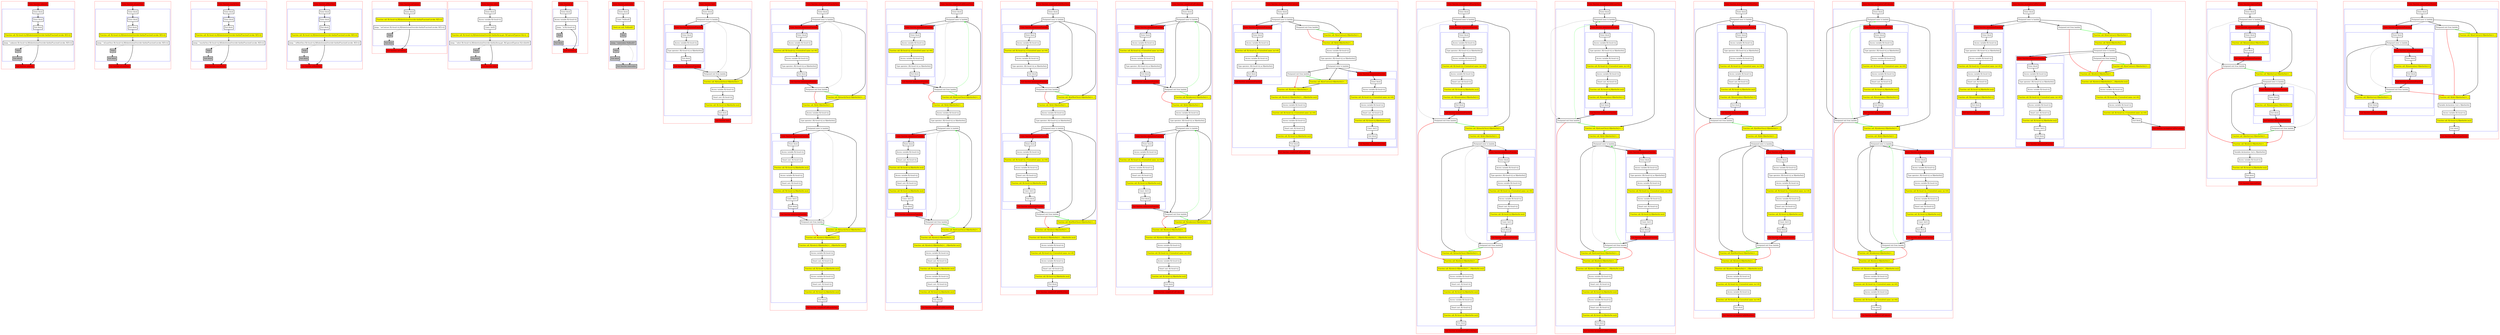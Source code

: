 digraph flowFromInplaceLambda_kt {
    graph [nodesep=3]
    node [shape=box penwidth=2]
    edge [penwidth=2]

    subgraph cluster_0 {
        color=red
        0 [label="Enter function unknown" style="filled" fillcolor=red];
        subgraph cluster_1 {
            color=blue
            1 [label="Enter block"];
            subgraph cluster_2 {
                color=blue
                2 [label="Enter block"];
                3 [label="Exit block"];
            }
            4 [label="Function call: R|<local>/x|.R|SubstitutionOverride<kotlin/Function0.invoke: R|T|>|()" style="filled" fillcolor=yellow];
            5 [label="Jump: ^unknown R|<local>/x|.R|SubstitutionOverride<kotlin/Function0.invoke: R|T|>|()"];
            6 [label="Stub" style="filled" fillcolor=gray];
            7 [label="Exit block" style="filled" fillcolor=gray];
        }
        8 [label="Exit function unknown" style="filled" fillcolor=red];
    }
    0 -> {1};
    1 -> {2};
    2 -> {3};
    3 -> {4};
    4 -> {5};
    5 -> {8};
    5 -> {6} [style=dotted];
    6 -> {7} [style=dotted];
    7 -> {8} [style=dotted];

    subgraph cluster_3 {
        color=red
        9 [label="Enter function atLeastOnce" style="filled" fillcolor=red];
        subgraph cluster_4 {
            color=blue
            10 [label="Enter block"];
            subgraph cluster_5 {
                color=blue
                11 [label="Enter block"];
                12 [label="Exit block"];
            }
            13 [label="Function call: R|<local>/x|.R|SubstitutionOverride<kotlin/Function0.invoke: R|T|>|()" style="filled" fillcolor=yellow];
            14 [label="Jump: ^atLeastOnce R|<local>/x|.R|SubstitutionOverride<kotlin/Function0.invoke: R|T|>|()"];
            15 [label="Stub" style="filled" fillcolor=gray];
            16 [label="Exit block" style="filled" fillcolor=gray];
        }
        17 [label="Exit function atLeastOnce" style="filled" fillcolor=red];
    }
    9 -> {10};
    10 -> {11};
    11 -> {12};
    12 -> {13};
    13 -> {14};
    14 -> {17};
    14 -> {15} [style=dotted];
    15 -> {16} [style=dotted];
    16 -> {17} [style=dotted];

    subgraph cluster_6 {
        color=red
        18 [label="Enter function exactlyOnce" style="filled" fillcolor=red];
        subgraph cluster_7 {
            color=blue
            19 [label="Enter block"];
            subgraph cluster_8 {
                color=blue
                20 [label="Enter block"];
                21 [label="Exit block"];
            }
            22 [label="Function call: R|<local>/x|.R|SubstitutionOverride<kotlin/Function0.invoke: R|T|>|()" style="filled" fillcolor=yellow];
            23 [label="Jump: ^exactlyOnce R|<local>/x|.R|SubstitutionOverride<kotlin/Function0.invoke: R|T|>|()"];
            24 [label="Stub" style="filled" fillcolor=gray];
            25 [label="Exit block" style="filled" fillcolor=gray];
        }
        26 [label="Exit function exactlyOnce" style="filled" fillcolor=red];
    }
    18 -> {19};
    19 -> {20};
    20 -> {21};
    21 -> {22};
    22 -> {23};
    23 -> {26};
    23 -> {24} [style=dotted];
    24 -> {25} [style=dotted];
    25 -> {26} [style=dotted];

    subgraph cluster_9 {
        color=red
        27 [label="Enter function atMostOnce" style="filled" fillcolor=red];
        subgraph cluster_10 {
            color=blue
            28 [label="Enter block"];
            subgraph cluster_11 {
                color=blue
                29 [label="Enter block"];
                30 [label="Exit block"];
            }
            31 [label="Function call: R|<local>/x|.R|SubstitutionOverride<kotlin/Function0.invoke: R|T|>|()" style="filled" fillcolor=yellow];
            32 [label="Jump: ^atMostOnce R|<local>/x|.R|SubstitutionOverride<kotlin/Function0.invoke: R|T|>|()"];
            33 [label="Stub" style="filled" fillcolor=gray];
            34 [label="Exit block" style="filled" fillcolor=gray];
        }
        35 [label="Exit function atMostOnce" style="filled" fillcolor=red];
    }
    27 -> {28};
    28 -> {29};
    29 -> {30};
    30 -> {31};
    31 -> {32};
    32 -> {35};
    32 -> {33} [style=dotted];
    33 -> {34} [style=dotted];
    34 -> {35} [style=dotted];

    subgraph cluster_12 {
        color=red
        36 [label="Enter function noContract" style="filled" fillcolor=red];
        subgraph cluster_13 {
            color=blue
            37 [label="Enter block"];
            38 [label="Function call: R|<local>/x|.R|SubstitutionOverride<kotlin/Function0.invoke: R|T|>|()" style="filled" fillcolor=yellow];
            39 [label="Jump: ^noContract R|<local>/x|.R|SubstitutionOverride<kotlin/Function0.invoke: R|T|>|()"];
            40 [label="Stub" style="filled" fillcolor=gray];
            41 [label="Exit block" style="filled" fillcolor=gray];
        }
        42 [label="Exit function noContract" style="filled" fillcolor=red];
    }
    36 -> {37};
    37 -> {38};
    38 -> {39};
    39 -> {42};
    39 -> {40} [style=dotted];
    40 -> {41} [style=dotted];
    41 -> {42} [style=dotted];

    subgraph cluster_14 {
        color=red
        43 [label="Enter function select" style="filled" fillcolor=red];
        subgraph cluster_15 {
            color=blue
            44 [label="Enter block"];
            45 [label="Access variable R|<local>/x|"];
            46 [label="Const: Int(0)"];
            47 [label="Function call: R|<local>/x|.R|SubstitutionOverride<kotlin/Array.get: R|CapturedType(out K)|>|(...)" style="filled" fillcolor=yellow];
            48 [label="Jump: ^select R|<local>/x|.R|SubstitutionOverride<kotlin/Array.get: R|CapturedType(out K)|>|(Int(0))"];
            49 [label="Stub" style="filled" fillcolor=gray];
            50 [label="Exit block" style="filled" fillcolor=gray];
        }
        51 [label="Exit function select" style="filled" fillcolor=red];
    }
    43 -> {44};
    44 -> {45};
    45 -> {46};
    46 -> {47};
    47 -> {48};
    48 -> {51};
    48 -> {49} [style=dotted];
    49 -> {50} [style=dotted];
    50 -> {51} [style=dotted];

    subgraph cluster_16 {
        color=red
        52 [label="Enter function id" style="filled" fillcolor=red];
        subgraph cluster_17 {
            color=blue
            53 [label="Enter block"];
            54 [label="Access variable R|<local>/x|"];
            55 [label="Jump: ^id R|<local>/x|"];
            56 [label="Stub" style="filled" fillcolor=gray];
            57 [label="Exit block" style="filled" fillcolor=gray];
        }
        58 [label="Exit function id" style="filled" fillcolor=red];
    }
    52 -> {53};
    53 -> {54};
    54 -> {55};
    55 -> {58};
    55 -> {56} [style=dotted];
    56 -> {57} [style=dotted];
    57 -> {58} [style=dotted];

    subgraph cluster_18 {
        color=red
        59 [label="Enter function materialize" style="filled" fillcolor=red];
        subgraph cluster_19 {
            color=blue
            60 [label="Enter block"];
            61 [label="Const: Null(null)"];
            62 [label="Check not null: Null(null)!!" style="filled" fillcolor=yellow];
            63 [label="Stub" style="filled" fillcolor=gray];
            64 [label="Jump: ^materialize Null(null)!!" style="filled" fillcolor=gray];
            65 [label="Stub" style="filled" fillcolor=gray];
            66 [label="Exit block" style="filled" fillcolor=gray];
        }
        67 [label="Exit function materialize" style="filled" fillcolor=gray];
    }
    59 -> {60};
    60 -> {61};
    61 -> {62};
    62 -> {63} [style=dotted];
    63 -> {64} [style=dotted];
    64 -> {65 67} [style=dotted];
    65 -> {66} [style=dotted];
    66 -> {67} [style=dotted];

    subgraph cluster_20 {
        color=red
        68 [label="Enter function basic" style="filled" fillcolor=red];
        subgraph cluster_21 {
            color=blue
            69 [label="Enter block"];
            70 [label="Postponed enter to lambda"];
            subgraph cluster_22 {
                color=blue
                71 [label="Enter function anonymousFunction" style="filled" fillcolor=red];
                subgraph cluster_23 {
                    color=blue
                    72 [label="Enter block"];
                    73 [label="Access variable R|<local>/x|"];
                    74 [label="Type operator: (R|<local>/x| as R|kotlin/Int|)"];
                    75 [label="Exit block"];
                }
                76 [label="Exit function anonymousFunction" style="filled" fillcolor=red];
            }
            77 [label="Postponed exit from lambda"];
            78 [label="Function call: R|/exactlyOnce|<R|kotlin/Int|>(...)" style="filled" fillcolor=yellow];
            79 [label="Access variable R|<local>/x|"];
            80 [label="Smart cast: R|<local>/x|"];
            81 [label="Function call: R|<local>/x|.R|kotlin/Int.inc|()" style="filled" fillcolor=yellow];
            82 [label="Exit block"];
        }
        83 [label="Exit function basic" style="filled" fillcolor=red];
    }
    68 -> {69};
    69 -> {70};
    70 -> {71 78};
    70 -> {77} [style=dotted];
    70 -> {71} [style=dashed];
    71 -> {72};
    72 -> {73};
    73 -> {74};
    74 -> {75};
    75 -> {76};
    76 -> {77};
    77 -> {78};
    78 -> {79};
    79 -> {80};
    80 -> {81};
    81 -> {82};
    82 -> {83};

    subgraph cluster_24 {
        color=red
        84 [label="Enter function completedCallExactlyOnce" style="filled" fillcolor=red];
        subgraph cluster_25 {
            color=blue
            85 [label="Enter block"];
            86 [label="Postponed enter to lambda"];
            subgraph cluster_26 {
                color=blue
                87 [label="Enter function anonymousFunction" style="filled" fillcolor=red];
                subgraph cluster_27 {
                    color=blue
                    88 [label="Enter block"];
                    89 [label="Access variable R|<local>/y|"];
                    90 [label="Function call: R|<local>/y|.<Unresolved name: inc>#()" style="filled" fillcolor=yellow];
                    91 [label="Access variable R|<local>/x|"];
                    92 [label="Type operator: (R|<local>/x| as R|kotlin/Int|)"];
                    93 [label="Exit block"];
                }
                94 [label="Exit function anonymousFunction" style="filled" fillcolor=red];
            }
            95 [label="Postponed exit from lambda"];
            96 [label="Function call: R|/exactlyOnce|<R|kotlin/Int|>(...)" style="filled" fillcolor=yellow];
            97 [label="Function call: R|/id|<R|kotlin/Int|>(...)" style="filled" fillcolor=yellow];
            98 [label="Access variable R|<local>/y|"];
            99 [label="Type operator: (R|<local>/y| as R|kotlin/Int|)"];
            100 [label="Postponed enter to lambda"];
            subgraph cluster_28 {
                color=blue
                101 [label="Enter function anonymousFunction" style="filled" fillcolor=red];
                subgraph cluster_29 {
                    color=blue
                    102 [label="Enter block"];
                    103 [label="Access variable R|<local>/x|"];
                    104 [label="Smart cast: R|<local>/x|"];
                    105 [label="Function call: R|<local>/x|.R|kotlin/Int.inc|()" style="filled" fillcolor=yellow];
                    106 [label="Access variable R|<local>/y|"];
                    107 [label="Smart cast: R|<local>/y|"];
                    108 [label="Function call: R|<local>/y|.R|kotlin/Int.inc|()" style="filled" fillcolor=yellow];
                    109 [label="Const: Int(1)"];
                    110 [label="Exit block"];
                }
                111 [label="Exit function anonymousFunction" style="filled" fillcolor=red];
            }
            112 [label="Postponed exit from lambda"];
            113 [label="Function call: R|/exactlyOnce|<R|kotlin/Int|>(...)" style="filled" fillcolor=yellow];
            114 [label="Function call: R|/select|<R|kotlin/Int|>(...)" style="filled" fillcolor=yellow];
            115 [label="Function call: R|/select|<R|kotlin/Int|>(...).R|kotlin/Int.inc|()" style="filled" fillcolor=yellow];
            116 [label="Access variable R|<local>/x|"];
            117 [label="Smart cast: R|<local>/x|"];
            118 [label="Function call: R|<local>/x|.R|kotlin/Int.inc|()" style="filled" fillcolor=yellow];
            119 [label="Access variable R|<local>/y|"];
            120 [label="Smart cast: R|<local>/y|"];
            121 [label="Function call: R|<local>/y|.R|kotlin/Int.inc|()" style="filled" fillcolor=yellow];
            122 [label="Exit block"];
        }
        123 [label="Exit function completedCallExactlyOnce" style="filled" fillcolor=red];
    }
    84 -> {85};
    85 -> {86};
    86 -> {87 96};
    86 -> {95} [style=dotted];
    86 -> {87} [style=dashed];
    87 -> {88};
    88 -> {89};
    89 -> {90};
    90 -> {91};
    91 -> {92};
    92 -> {93};
    93 -> {94};
    94 -> {95};
    95 -> {96} [color=green];
    95 -> {97} [color=red];
    96 -> {97};
    97 -> {98};
    98 -> {99};
    99 -> {100};
    100 -> {101 113};
    100 -> {112} [style=dotted];
    100 -> {101} [style=dashed];
    101 -> {102};
    102 -> {103};
    103 -> {104};
    104 -> {105};
    105 -> {106};
    106 -> {107};
    107 -> {108};
    108 -> {109};
    109 -> {110};
    110 -> {111};
    111 -> {112};
    112 -> {113} [color=green];
    112 -> {114} [color=red];
    113 -> {114};
    114 -> {115};
    115 -> {116};
    116 -> {117};
    117 -> {118};
    118 -> {119};
    119 -> {120};
    120 -> {121};
    121 -> {122};
    122 -> {123};

    subgraph cluster_30 {
        color=red
        124 [label="Enter function completedCallAtLeastOnce" style="filled" fillcolor=red];
        subgraph cluster_31 {
            color=blue
            125 [label="Enter block"];
            126 [label="Postponed enter to lambda"];
            subgraph cluster_32 {
                color=blue
                127 [label="Enter function anonymousFunction" style="filled" fillcolor=red];
                subgraph cluster_33 {
                    color=blue
                    128 [label="Enter block"];
                    129 [label="Access variable R|<local>/y|"];
                    130 [label="Function call: R|<local>/y|.<Unresolved name: inc>#()" style="filled" fillcolor=yellow];
                    131 [label="Access variable R|<local>/x|"];
                    132 [label="Type operator: (R|<local>/x| as R|kotlin/Int|)"];
                    133 [label="Exit block"];
                }
                134 [label="Exit function anonymousFunction" style="filled" fillcolor=red];
            }
            135 [label="Postponed exit from lambda"];
            136 [label="Function call: R|/atLeastOnce|<R|kotlin/Int|>(...)" style="filled" fillcolor=yellow];
            137 [label="Function call: R|/id|<R|kotlin/Int|>(...)" style="filled" fillcolor=yellow];
            138 [label="Access variable R|<local>/y|"];
            139 [label="Type operator: (R|<local>/y| as R|kotlin/Int|)"];
            140 [label="Postponed enter to lambda"];
            subgraph cluster_34 {
                color=blue
                141 [label="Enter function anonymousFunction" style="filled" fillcolor=red];
                subgraph cluster_35 {
                    color=blue
                    142 [label="Enter block"];
                    143 [label="Access variable R|<local>/x|"];
                    144 [label="Smart cast: R|<local>/x|"];
                    145 [label="Function call: R|<local>/x|.R|kotlin/Int.inc|()" style="filled" fillcolor=yellow];
                    146 [label="Access variable R|<local>/y|"];
                    147 [label="Smart cast: R|<local>/y|"];
                    148 [label="Function call: R|<local>/y|.R|kotlin/Int.inc|()" style="filled" fillcolor=yellow];
                    149 [label="Const: Int(1)"];
                    150 [label="Exit block"];
                }
                151 [label="Exit function anonymousFunction" style="filled" fillcolor=red];
            }
            152 [label="Postponed exit from lambda"];
            153 [label="Function call: R|/atLeastOnce|<R|kotlin/Int|>(...)" style="filled" fillcolor=yellow];
            154 [label="Function call: R|/select|<R|kotlin/Int|>(...)" style="filled" fillcolor=yellow];
            155 [label="Function call: R|/select|<R|kotlin/Int|>(...).R|kotlin/Int.inc|()" style="filled" fillcolor=yellow];
            156 [label="Access variable R|<local>/x|"];
            157 [label="Smart cast: R|<local>/x|"];
            158 [label="Function call: R|<local>/x|.R|kotlin/Int.inc|()" style="filled" fillcolor=yellow];
            159 [label="Access variable R|<local>/y|"];
            160 [label="Smart cast: R|<local>/y|"];
            161 [label="Function call: R|<local>/y|.R|kotlin/Int.inc|()" style="filled" fillcolor=yellow];
            162 [label="Exit block"];
        }
        163 [label="Exit function completedCallAtLeastOnce" style="filled" fillcolor=red];
    }
    124 -> {125};
    125 -> {126};
    126 -> {127 136};
    126 -> {135} [style=dotted];
    126 -> {127} [style=dashed];
    127 -> {128};
    128 -> {129};
    129 -> {130};
    130 -> {131};
    131 -> {132};
    132 -> {133};
    133 -> {134};
    134 -> {135};
    135 -> {126} [color=green style=dashed];
    135 -> {136} [color=green];
    135 -> {137} [color=red];
    136 -> {137};
    137 -> {138};
    138 -> {139};
    139 -> {140};
    140 -> {141 153};
    140 -> {152} [style=dotted];
    140 -> {141} [style=dashed];
    141 -> {142};
    142 -> {143};
    143 -> {144};
    144 -> {145};
    145 -> {146};
    146 -> {147};
    147 -> {148};
    148 -> {149};
    149 -> {150};
    150 -> {151};
    151 -> {152};
    152 -> {140} [color=green style=dashed];
    152 -> {153} [color=green];
    152 -> {154} [color=red];
    153 -> {154};
    154 -> {155};
    155 -> {156};
    156 -> {157};
    157 -> {158};
    158 -> {159};
    159 -> {160};
    160 -> {161};
    161 -> {162};
    162 -> {163};

    subgraph cluster_36 {
        color=red
        164 [label="Enter function completedCallAtMostOnce" style="filled" fillcolor=red];
        subgraph cluster_37 {
            color=blue
            165 [label="Enter block"];
            166 [label="Postponed enter to lambda"];
            subgraph cluster_38 {
                color=blue
                167 [label="Enter function anonymousFunction" style="filled" fillcolor=red];
                subgraph cluster_39 {
                    color=blue
                    168 [label="Enter block"];
                    169 [label="Access variable R|<local>/y|"];
                    170 [label="Function call: R|<local>/y|.<Unresolved name: inc>#()" style="filled" fillcolor=yellow];
                    171 [label="Access variable R|<local>/x|"];
                    172 [label="Type operator: (R|<local>/x| as R|kotlin/Int|)"];
                    173 [label="Exit block"];
                }
                174 [label="Exit function anonymousFunction" style="filled" fillcolor=red];
            }
            175 [label="Postponed exit from lambda"];
            176 [label="Function call: R|/atMostOnce|<R|kotlin/Int|>(...)" style="filled" fillcolor=yellow];
            177 [label="Function call: R|/id|<R|kotlin/Int|>(...)" style="filled" fillcolor=yellow];
            178 [label="Access variable R|<local>/y|"];
            179 [label="Type operator: (R|<local>/y| as R|kotlin/Int|)"];
            180 [label="Postponed enter to lambda"];
            subgraph cluster_40 {
                color=blue
                181 [label="Enter function anonymousFunction" style="filled" fillcolor=red];
                subgraph cluster_41 {
                    color=blue
                    182 [label="Enter block"];
                    183 [label="Access variable R|<local>/x|"];
                    184 [label="Function call: R|<local>/x|.<Unresolved name: inc>#()" style="filled" fillcolor=yellow];
                    185 [label="Access variable R|<local>/y|"];
                    186 [label="Smart cast: R|<local>/y|"];
                    187 [label="Function call: R|<local>/y|.R|kotlin/Int.inc|()" style="filled" fillcolor=yellow];
                    188 [label="Const: Int(1)"];
                    189 [label="Exit block"];
                }
                190 [label="Exit function anonymousFunction" style="filled" fillcolor=red];
            }
            191 [label="Postponed exit from lambda"];
            192 [label="Function call: R|/atMostOnce|<R|kotlin/Int|>(...)" style="filled" fillcolor=yellow];
            193 [label="Function call: R|/select|<R|kotlin/Int|>(...)" style="filled" fillcolor=yellow];
            194 [label="Function call: R|/select|<R|kotlin/Int|>(...).R|kotlin/Int.inc|()" style="filled" fillcolor=yellow];
            195 [label="Access variable R|<local>/x|"];
            196 [label="Function call: R|<local>/x|.<Unresolved name: inc>#()" style="filled" fillcolor=yellow];
            197 [label="Access variable R|<local>/y|"];
            198 [label="Smart cast: R|<local>/y|"];
            199 [label="Function call: R|<local>/y|.R|kotlin/Int.inc|()" style="filled" fillcolor=yellow];
            200 [label="Exit block"];
        }
        201 [label="Exit function completedCallAtMostOnce" style="filled" fillcolor=red];
    }
    164 -> {165};
    165 -> {166};
    166 -> {167 175 176};
    166 -> {167} [style=dashed];
    167 -> {168};
    168 -> {169};
    169 -> {170};
    170 -> {171};
    171 -> {172};
    172 -> {173};
    173 -> {174};
    174 -> {175};
    175 -> {176} [color=green];
    175 -> {177} [color=red];
    176 -> {177};
    177 -> {178};
    178 -> {179};
    179 -> {180};
    180 -> {181 191 192};
    180 -> {181} [style=dashed];
    181 -> {182};
    182 -> {183};
    183 -> {184};
    184 -> {185};
    185 -> {186};
    186 -> {187};
    187 -> {188};
    188 -> {189};
    189 -> {190};
    190 -> {191};
    191 -> {192} [color=green];
    191 -> {193} [color=red];
    192 -> {193};
    193 -> {194};
    194 -> {195};
    195 -> {196};
    196 -> {197};
    197 -> {198};
    198 -> {199};
    199 -> {200};
    200 -> {201};

    subgraph cluster_42 {
        color=red
        202 [label="Enter function completedCallUnknown" style="filled" fillcolor=red];
        subgraph cluster_43 {
            color=blue
            203 [label="Enter block"];
            204 [label="Postponed enter to lambda"];
            subgraph cluster_44 {
                color=blue
                205 [label="Enter function anonymousFunction" style="filled" fillcolor=red];
                subgraph cluster_45 {
                    color=blue
                    206 [label="Enter block"];
                    207 [label="Access variable R|<local>/y|"];
                    208 [label="Function call: R|<local>/y|.<Unresolved name: inc>#()" style="filled" fillcolor=yellow];
                    209 [label="Access variable R|<local>/x|"];
                    210 [label="Type operator: (R|<local>/x| as R|kotlin/Int|)"];
                    211 [label="Exit block"];
                }
                212 [label="Exit function anonymousFunction" style="filled" fillcolor=red];
            }
            213 [label="Postponed exit from lambda"];
            214 [label="Function call: R|/unknown|<R|kotlin/Int|>(...)" style="filled" fillcolor=yellow];
            215 [label="Function call: R|/id|<R|kotlin/Int|>(...)" style="filled" fillcolor=yellow];
            216 [label="Access variable R|<local>/y|"];
            217 [label="Type operator: (R|<local>/y| as R|kotlin/Int|)"];
            218 [label="Postponed enter to lambda"];
            subgraph cluster_46 {
                color=blue
                219 [label="Enter function anonymousFunction" style="filled" fillcolor=red];
                subgraph cluster_47 {
                    color=blue
                    220 [label="Enter block"];
                    221 [label="Access variable R|<local>/x|"];
                    222 [label="Function call: R|<local>/x|.<Unresolved name: inc>#()" style="filled" fillcolor=yellow];
                    223 [label="Access variable R|<local>/y|"];
                    224 [label="Smart cast: R|<local>/y|"];
                    225 [label="Function call: R|<local>/y|.R|kotlin/Int.inc|()" style="filled" fillcolor=yellow];
                    226 [label="Const: Int(1)"];
                    227 [label="Exit block"];
                }
                228 [label="Exit function anonymousFunction" style="filled" fillcolor=red];
            }
            229 [label="Postponed exit from lambda"];
            230 [label="Function call: R|/unknown|<R|kotlin/Int|>(...)" style="filled" fillcolor=yellow];
            231 [label="Function call: R|/select|<R|kotlin/Int|>(...)" style="filled" fillcolor=yellow];
            232 [label="Function call: R|/select|<R|kotlin/Int|>(...).R|kotlin/Int.inc|()" style="filled" fillcolor=yellow];
            233 [label="Access variable R|<local>/x|"];
            234 [label="Function call: R|<local>/x|.<Unresolved name: inc>#()" style="filled" fillcolor=yellow];
            235 [label="Access variable R|<local>/y|"];
            236 [label="Smart cast: R|<local>/y|"];
            237 [label="Function call: R|<local>/y|.R|kotlin/Int.inc|()" style="filled" fillcolor=yellow];
            238 [label="Exit block"];
        }
        239 [label="Exit function completedCallUnknown" style="filled" fillcolor=red];
    }
    202 -> {203};
    203 -> {204};
    204 -> {205 213 214};
    204 -> {205} [style=dashed];
    205 -> {206};
    206 -> {207};
    207 -> {208};
    208 -> {209};
    209 -> {210};
    210 -> {211};
    211 -> {212};
    212 -> {213};
    213 -> {204} [color=green style=dashed];
    213 -> {214} [color=green];
    213 -> {215} [color=red];
    214 -> {215};
    215 -> {216};
    216 -> {217};
    217 -> {218};
    218 -> {219 229 230};
    218 -> {219} [style=dashed];
    219 -> {220};
    220 -> {221};
    221 -> {222};
    222 -> {223};
    223 -> {224};
    224 -> {225};
    225 -> {226};
    226 -> {227};
    227 -> {228};
    228 -> {229};
    229 -> {218} [color=green style=dashed];
    229 -> {230} [color=green];
    229 -> {231} [color=red];
    230 -> {231};
    231 -> {232};
    232 -> {233};
    233 -> {234};
    234 -> {235};
    235 -> {236};
    236 -> {237};
    237 -> {238};
    238 -> {239};

    subgraph cluster_48 {
        color=red
        240 [label="Enter function completedCallNoContract" style="filled" fillcolor=red];
        subgraph cluster_49 {
            color=blue
            241 [label="Enter block"];
            242 [label="Postponed enter to lambda"];
            subgraph cluster_50 {
                color=blue
                243 [label="Enter function anonymousFunction" style="filled" fillcolor=red];
                subgraph cluster_51 {
                    color=blue
                    244 [label="Enter block"];
                    245 [label="Access variable R|<local>/y|"];
                    246 [label="Function call: R|<local>/y|.<Unresolved name: inc>#()" style="filled" fillcolor=yellow];
                    247 [label="Access variable R|<local>/x|"];
                    248 [label="Type operator: (R|<local>/x| as R|kotlin/Int|)"];
                    249 [label="Exit block"];
                }
                250 [label="Exit function anonymousFunction" style="filled" fillcolor=red];
            }
            251 [label="Postponed exit from lambda"];
            252 [label="Function call: R|/noContract|<R|kotlin/Int|>(...)" style="filled" fillcolor=yellow];
            253 [label="Function call: R|/id|<R|kotlin/Int|>(...)" style="filled" fillcolor=yellow];
            254 [label="Access variable R|<local>/y|"];
            255 [label="Type operator: (R|<local>/y| as R|kotlin/Int|)"];
            256 [label="Postponed enter to lambda"];
            subgraph cluster_52 {
                color=blue
                257 [label="Enter function anonymousFunction" style="filled" fillcolor=red];
                subgraph cluster_53 {
                    color=blue
                    258 [label="Enter block"];
                    259 [label="Access variable R|<local>/x|"];
                    260 [label="Function call: R|<local>/x|.<Unresolved name: inc>#()" style="filled" fillcolor=yellow];
                    261 [label="Access variable R|<local>/y|"];
                    262 [label="Smart cast: R|<local>/y|"];
                    263 [label="Function call: R|<local>/y|.R|kotlin/Int.inc|()" style="filled" fillcolor=yellow];
                    264 [label="Const: Int(1)"];
                    265 [label="Exit block"];
                }
                266 [label="Exit function anonymousFunction" style="filled" fillcolor=red];
            }
            267 [label="Postponed exit from lambda"];
            268 [label="Function call: R|/noContract|<R|kotlin/Int|>(...)" style="filled" fillcolor=yellow];
            269 [label="Function call: R|/select|<R|kotlin/Int|>(...)" style="filled" fillcolor=yellow];
            270 [label="Function call: R|/select|<R|kotlin/Int|>(...).R|kotlin/Int.inc|()" style="filled" fillcolor=yellow];
            271 [label="Access variable R|<local>/x|"];
            272 [label="Function call: R|<local>/x|.<Unresolved name: inc>#()" style="filled" fillcolor=yellow];
            273 [label="Access variable R|<local>/y|"];
            274 [label="Smart cast: R|<local>/y|"];
            275 [label="Function call: R|<local>/y|.R|kotlin/Int.inc|()" style="filled" fillcolor=yellow];
            276 [label="Exit block"];
        }
        277 [label="Exit function completedCallNoContract" style="filled" fillcolor=red];
    }
    240 -> {241};
    241 -> {242};
    242 -> {243 251 252};
    242 -> {243} [style=dashed];
    243 -> {244};
    244 -> {245};
    245 -> {246};
    246 -> {247};
    247 -> {248};
    248 -> {249};
    249 -> {250};
    251 -> {252} [color=green];
    251 -> {253} [color=red];
    252 -> {253};
    253 -> {254};
    254 -> {255};
    255 -> {256};
    256 -> {257 267 268};
    256 -> {257} [style=dashed];
    257 -> {258};
    258 -> {259};
    259 -> {260};
    260 -> {261};
    261 -> {262};
    262 -> {263};
    263 -> {264};
    264 -> {265};
    265 -> {266};
    267 -> {268} [color=green];
    267 -> {269} [color=red];
    268 -> {269};
    269 -> {270};
    270 -> {271};
    271 -> {272};
    272 -> {273};
    273 -> {274};
    274 -> {275};
    275 -> {276};
    276 -> {277};

    subgraph cluster_54 {
        color=red
        278 [label="Enter function incompleteCallExactlyOnce" style="filled" fillcolor=red];
        subgraph cluster_55 {
            color=blue
            279 [label="Enter block"];
            280 [label="Postponed enter to lambda"];
            subgraph cluster_56 {
                color=blue
                281 [label="Enter function anonymousFunction" style="filled" fillcolor=red];
                subgraph cluster_57 {
                    color=blue
                    282 [label="Enter block"];
                    283 [label="Access variable R|<local>/x|"];
                    284 [label="Type operator: (R|<local>/x| as R|kotlin/Int|)"];
                    285 [label="Access variable R|<local>/y|"];
                    286 [label="Function call: R|<local>/y|.<Unresolved name: inc>#()" style="filled" fillcolor=yellow];
                    287 [label="Access variable R|<local>/x|"];
                    288 [label="Smart cast: R|<local>/x|"];
                    289 [label="Function call: R|<local>/x|.R|kotlin/Int.inc|()" style="filled" fillcolor=yellow];
                    290 [label="Function call: R|/materialize|<R|kotlin/Int|>()" style="filled" fillcolor=yellow];
                    291 [label="Exit block"];
                }
                292 [label="Exit function anonymousFunction" style="filled" fillcolor=red];
            }
            293 [label="Postponed exit from lambda"];
            294 [label="Function call: R|/exactlyOnce|<R|kotlin/Int|>(...)" style="filled" fillcolor=yellow];
            295 [label="Function call: R|/id|<R|kotlin/Int|>(...)" style="filled" fillcolor=yellow];
            296 [label="Postponed enter to lambda"];
            subgraph cluster_58 {
                color=blue
                297 [label="Enter function anonymousFunction" style="filled" fillcolor=red];
                subgraph cluster_59 {
                    color=blue
                    298 [label="Enter block"];
                    299 [label="Access variable R|<local>/y|"];
                    300 [label="Type operator: (R|<local>/y| as R|kotlin/Int|)"];
                    301 [label="Access variable R|<local>/x|"];
                    302 [label="Function call: R|<local>/x|.<Unresolved name: inc>#()" style="filled" fillcolor=yellow];
                    303 [label="Access variable R|<local>/y|"];
                    304 [label="Smart cast: R|<local>/y|"];
                    305 [label="Function call: R|<local>/y|.R|kotlin/Int.inc|()" style="filled" fillcolor=yellow];
                    306 [label="Const: Int(1)"];
                    307 [label="Exit block"];
                }
                308 [label="Exit function anonymousFunction" style="filled" fillcolor=red];
            }
            309 [label="Postponed exit from lambda"];
            310 [label="Function call: R|/exactlyOnce|<R|kotlin/Int|>(...)" style="filled" fillcolor=yellow];
            311 [label="Function call: R|/select|<R|kotlin/Int|>(...)" style="filled" fillcolor=yellow];
            312 [label="Function call: R|/select|<R|kotlin/Int|>(...).R|kotlin/Int.inc|()" style="filled" fillcolor=yellow];
            313 [label="Access variable R|<local>/x|"];
            314 [label="Smart cast: R|<local>/x|"];
            315 [label="Function call: R|<local>/x|.R|kotlin/Int.inc|()" style="filled" fillcolor=yellow];
            316 [label="Access variable R|<local>/y|"];
            317 [label="Smart cast: R|<local>/y|"];
            318 [label="Function call: R|<local>/y|.R|kotlin/Int.inc|()" style="filled" fillcolor=yellow];
            319 [label="Exit block"];
        }
        320 [label="Exit function incompleteCallExactlyOnce" style="filled" fillcolor=red];
    }
    278 -> {279};
    279 -> {280};
    280 -> {281 294};
    280 -> {293} [style=dotted];
    280 -> {281} [style=dashed];
    281 -> {282};
    282 -> {283};
    283 -> {284};
    284 -> {285};
    285 -> {286};
    286 -> {287};
    287 -> {288};
    288 -> {289};
    289 -> {290};
    290 -> {291};
    291 -> {292};
    292 -> {293};
    293 -> {294} [color=green];
    293 -> {311} [color=red];
    294 -> {295};
    295 -> {296};
    296 -> {297 310};
    296 -> {309} [style=dotted];
    296 -> {297} [style=dashed];
    297 -> {298};
    298 -> {299};
    299 -> {300};
    300 -> {301};
    301 -> {302};
    302 -> {303};
    303 -> {304};
    304 -> {305};
    305 -> {306};
    306 -> {307};
    307 -> {308};
    308 -> {309};
    309 -> {310} [color=green];
    309 -> {311} [color=red];
    310 -> {311};
    311 -> {312};
    312 -> {313};
    313 -> {314};
    314 -> {315};
    315 -> {316};
    316 -> {317};
    317 -> {318};
    318 -> {319};
    319 -> {320};

    subgraph cluster_60 {
        color=red
        321 [label="Enter function incompleteCallAtLeastOnce" style="filled" fillcolor=red];
        subgraph cluster_61 {
            color=blue
            322 [label="Enter block"];
            323 [label="Postponed enter to lambda"];
            subgraph cluster_62 {
                color=blue
                324 [label="Enter function anonymousFunction" style="filled" fillcolor=red];
                subgraph cluster_63 {
                    color=blue
                    325 [label="Enter block"];
                    326 [label="Access variable R|<local>/x|"];
                    327 [label="Type operator: (R|<local>/x| as R|kotlin/Int|)"];
                    328 [label="Access variable R|<local>/y|"];
                    329 [label="Function call: R|<local>/y|.<Unresolved name: inc>#()" style="filled" fillcolor=yellow];
                    330 [label="Access variable R|<local>/x|"];
                    331 [label="Smart cast: R|<local>/x|"];
                    332 [label="Function call: R|<local>/x|.R|kotlin/Int.inc|()" style="filled" fillcolor=yellow];
                    333 [label="Function call: R|/materialize|<R|kotlin/Int|>()" style="filled" fillcolor=yellow];
                    334 [label="Exit block"];
                }
                335 [label="Exit function anonymousFunction" style="filled" fillcolor=red];
            }
            336 [label="Postponed exit from lambda"];
            337 [label="Function call: R|/atLeastOnce|<R|kotlin/Int|>(...)" style="filled" fillcolor=yellow];
            338 [label="Function call: R|/id|<R|kotlin/Int|>(...)" style="filled" fillcolor=yellow];
            339 [label="Postponed enter to lambda"];
            subgraph cluster_64 {
                color=blue
                340 [label="Enter function anonymousFunction" style="filled" fillcolor=red];
                subgraph cluster_65 {
                    color=blue
                    341 [label="Enter block"];
                    342 [label="Access variable R|<local>/y|"];
                    343 [label="Type operator: (R|<local>/y| as R|kotlin/Int|)"];
                    344 [label="Access variable R|<local>/x|"];
                    345 [label="Function call: R|<local>/x|.<Unresolved name: inc>#()" style="filled" fillcolor=yellow];
                    346 [label="Access variable R|<local>/y|"];
                    347 [label="Smart cast: R|<local>/y|"];
                    348 [label="Function call: R|<local>/y|.R|kotlin/Int.inc|()" style="filled" fillcolor=yellow];
                    349 [label="Const: Int(1)"];
                    350 [label="Exit block"];
                }
                351 [label="Exit function anonymousFunction" style="filled" fillcolor=red];
            }
            352 [label="Postponed exit from lambda"];
            353 [label="Function call: R|/atLeastOnce|<R|kotlin/Int|>(...)" style="filled" fillcolor=yellow];
            354 [label="Function call: R|/select|<R|kotlin/Int|>(...)" style="filled" fillcolor=yellow];
            355 [label="Function call: R|/select|<R|kotlin/Int|>(...).R|kotlin/Int.inc|()" style="filled" fillcolor=yellow];
            356 [label="Access variable R|<local>/x|"];
            357 [label="Smart cast: R|<local>/x|"];
            358 [label="Function call: R|<local>/x|.R|kotlin/Int.inc|()" style="filled" fillcolor=yellow];
            359 [label="Access variable R|<local>/y|"];
            360 [label="Smart cast: R|<local>/y|"];
            361 [label="Function call: R|<local>/y|.R|kotlin/Int.inc|()" style="filled" fillcolor=yellow];
            362 [label="Exit block"];
        }
        363 [label="Exit function incompleteCallAtLeastOnce" style="filled" fillcolor=red];
    }
    321 -> {322};
    322 -> {323};
    323 -> {324 337};
    323 -> {336} [style=dotted];
    323 -> {324} [style=dashed];
    324 -> {325};
    325 -> {326};
    326 -> {327};
    327 -> {328};
    328 -> {329};
    329 -> {330};
    330 -> {331};
    331 -> {332};
    332 -> {333};
    333 -> {334};
    334 -> {335};
    335 -> {336};
    336 -> {323} [color=green style=dashed];
    336 -> {337} [color=green];
    336 -> {354} [color=red];
    337 -> {338};
    338 -> {339};
    339 -> {340 353};
    339 -> {352} [style=dotted];
    339 -> {340} [style=dashed];
    340 -> {341};
    341 -> {342};
    342 -> {343};
    343 -> {344};
    344 -> {345};
    345 -> {346};
    346 -> {347};
    347 -> {348};
    348 -> {349};
    349 -> {350};
    350 -> {351};
    351 -> {352};
    352 -> {339} [color=green style=dashed];
    352 -> {353} [color=green];
    352 -> {354} [color=red];
    353 -> {354};
    354 -> {355};
    355 -> {356};
    356 -> {357};
    357 -> {358};
    358 -> {359};
    359 -> {360};
    360 -> {361};
    361 -> {362};
    362 -> {363};

    subgraph cluster_66 {
        color=red
        364 [label="Enter function incompleteCallAtMostOnce" style="filled" fillcolor=red];
        subgraph cluster_67 {
            color=blue
            365 [label="Enter block"];
            366 [label="Postponed enter to lambda"];
            subgraph cluster_68 {
                color=blue
                367 [label="Enter function anonymousFunction" style="filled" fillcolor=red];
                subgraph cluster_69 {
                    color=blue
                    368 [label="Enter block"];
                    369 [label="Access variable R|<local>/x|"];
                    370 [label="Type operator: (R|<local>/x| as R|kotlin/Int|)"];
                    371 [label="Access variable R|<local>/y|"];
                    372 [label="Function call: R|<local>/y|.<Unresolved name: inc>#()" style="filled" fillcolor=yellow];
                    373 [label="Access variable R|<local>/x|"];
                    374 [label="Smart cast: R|<local>/x|"];
                    375 [label="Function call: R|<local>/x|.R|kotlin/Int.inc|()" style="filled" fillcolor=yellow];
                    376 [label="Function call: R|/materialize|<R|kotlin/Int|>()" style="filled" fillcolor=yellow];
                    377 [label="Exit block"];
                }
                378 [label="Exit function anonymousFunction" style="filled" fillcolor=red];
            }
            379 [label="Postponed exit from lambda"];
            380 [label="Function call: R|/atMostOnce|<R|kotlin/Int|>(...)" style="filled" fillcolor=yellow];
            381 [label="Function call: R|/id|<R|kotlin/Int|>(...)" style="filled" fillcolor=yellow];
            382 [label="Postponed enter to lambda"];
            subgraph cluster_70 {
                color=blue
                383 [label="Enter function anonymousFunction" style="filled" fillcolor=red];
                subgraph cluster_71 {
                    color=blue
                    384 [label="Enter block"];
                    385 [label="Access variable R|<local>/y|"];
                    386 [label="Type operator: (R|<local>/y| as R|kotlin/Int|)"];
                    387 [label="Access variable R|<local>/x|"];
                    388 [label="Function call: R|<local>/x|.<Unresolved name: inc>#()" style="filled" fillcolor=yellow];
                    389 [label="Access variable R|<local>/y|"];
                    390 [label="Smart cast: R|<local>/y|"];
                    391 [label="Function call: R|<local>/y|.R|kotlin/Int.inc|()" style="filled" fillcolor=yellow];
                    392 [label="Const: Int(1)"];
                    393 [label="Exit block"];
                }
                394 [label="Exit function anonymousFunction" style="filled" fillcolor=red];
            }
            395 [label="Postponed exit from lambda"];
            396 [label="Function call: R|/atMostOnce|<R|kotlin/Int|>(...)" style="filled" fillcolor=yellow];
            397 [label="Function call: R|/select|<R|kotlin/Int|>(...)" style="filled" fillcolor=yellow];
            398 [label="Function call: R|/select|<R|kotlin/Int|>(...).R|kotlin/Int.inc|()" style="filled" fillcolor=yellow];
            399 [label="Access variable R|<local>/x|"];
            400 [label="Function call: R|<local>/x|.<Unresolved name: inc>#()" style="filled" fillcolor=yellow];
            401 [label="Access variable R|<local>/y|"];
            402 [label="Function call: R|<local>/y|.<Unresolved name: inc>#()" style="filled" fillcolor=yellow];
            403 [label="Exit block"];
        }
        404 [label="Exit function incompleteCallAtMostOnce" style="filled" fillcolor=red];
    }
    364 -> {365};
    365 -> {366};
    366 -> {367 379 380};
    366 -> {367} [style=dashed];
    367 -> {368};
    368 -> {369};
    369 -> {370};
    370 -> {371};
    371 -> {372};
    372 -> {373};
    373 -> {374};
    374 -> {375};
    375 -> {376};
    376 -> {377};
    377 -> {378};
    378 -> {379};
    379 -> {380} [color=green];
    379 -> {397} [color=red];
    380 -> {381};
    381 -> {382};
    382 -> {383 395 396};
    382 -> {383} [style=dashed];
    383 -> {384};
    384 -> {385};
    385 -> {386};
    386 -> {387};
    387 -> {388};
    388 -> {389};
    389 -> {390};
    390 -> {391};
    391 -> {392};
    392 -> {393};
    393 -> {394};
    394 -> {395};
    395 -> {396} [color=green];
    395 -> {397} [color=red];
    396 -> {397};
    397 -> {398};
    398 -> {399};
    399 -> {400};
    400 -> {401};
    401 -> {402};
    402 -> {403};
    403 -> {404};

    subgraph cluster_72 {
        color=red
        405 [label="Enter function incompleteCallUnknown" style="filled" fillcolor=red];
        subgraph cluster_73 {
            color=blue
            406 [label="Enter block"];
            407 [label="Postponed enter to lambda"];
            subgraph cluster_74 {
                color=blue
                408 [label="Enter function anonymousFunction" style="filled" fillcolor=red];
                subgraph cluster_75 {
                    color=blue
                    409 [label="Enter block"];
                    410 [label="Access variable R|<local>/x|"];
                    411 [label="Type operator: (R|<local>/x| as R|kotlin/Int|)"];
                    412 [label="Access variable R|<local>/y|"];
                    413 [label="Function call: R|<local>/y|.<Unresolved name: inc>#()" style="filled" fillcolor=yellow];
                    414 [label="Access variable R|<local>/x|"];
                    415 [label="Smart cast: R|<local>/x|"];
                    416 [label="Function call: R|<local>/x|.R|kotlin/Int.inc|()" style="filled" fillcolor=yellow];
                    417 [label="Function call: R|/materialize|<R|kotlin/Int|>()" style="filled" fillcolor=yellow];
                    418 [label="Exit block"];
                }
                419 [label="Exit function anonymousFunction" style="filled" fillcolor=red];
            }
            420 [label="Postponed exit from lambda"];
            421 [label="Function call: R|/unknown|<R|kotlin/Int|>(...)" style="filled" fillcolor=yellow];
            422 [label="Function call: R|/id|<R|kotlin/Int|>(...)" style="filled" fillcolor=yellow];
            423 [label="Postponed enter to lambda"];
            subgraph cluster_76 {
                color=blue
                424 [label="Enter function anonymousFunction" style="filled" fillcolor=red];
                subgraph cluster_77 {
                    color=blue
                    425 [label="Enter block"];
                    426 [label="Access variable R|<local>/y|"];
                    427 [label="Type operator: (R|<local>/y| as R|kotlin/Int|)"];
                    428 [label="Access variable R|<local>/x|"];
                    429 [label="Function call: R|<local>/x|.<Unresolved name: inc>#()" style="filled" fillcolor=yellow];
                    430 [label="Access variable R|<local>/y|"];
                    431 [label="Smart cast: R|<local>/y|"];
                    432 [label="Function call: R|<local>/y|.R|kotlin/Int.inc|()" style="filled" fillcolor=yellow];
                    433 [label="Const: Int(1)"];
                    434 [label="Exit block"];
                }
                435 [label="Exit function anonymousFunction" style="filled" fillcolor=red];
            }
            436 [label="Postponed exit from lambda"];
            437 [label="Function call: R|/unknown|<R|kotlin/Int|>(...)" style="filled" fillcolor=yellow];
            438 [label="Function call: R|/select|<R|kotlin/Int|>(...)" style="filled" fillcolor=yellow];
            439 [label="Function call: R|/select|<R|kotlin/Int|>(...).R|kotlin/Int.inc|()" style="filled" fillcolor=yellow];
            440 [label="Access variable R|<local>/x|"];
            441 [label="Function call: R|<local>/x|.<Unresolved name: inc>#()" style="filled" fillcolor=yellow];
            442 [label="Access variable R|<local>/y|"];
            443 [label="Function call: R|<local>/y|.<Unresolved name: inc>#()" style="filled" fillcolor=yellow];
            444 [label="Exit block"];
        }
        445 [label="Exit function incompleteCallUnknown" style="filled" fillcolor=red];
    }
    405 -> {406};
    406 -> {407};
    407 -> {408 420 421};
    407 -> {408} [style=dashed];
    408 -> {409};
    409 -> {410};
    410 -> {411};
    411 -> {412};
    412 -> {413};
    413 -> {414};
    414 -> {415};
    415 -> {416};
    416 -> {417};
    417 -> {418};
    418 -> {419};
    419 -> {420};
    420 -> {407} [color=green style=dashed];
    420 -> {421} [color=green];
    420 -> {438} [color=red];
    421 -> {422};
    422 -> {423};
    423 -> {424 436 437};
    423 -> {424} [style=dashed];
    424 -> {425};
    425 -> {426};
    426 -> {427};
    427 -> {428};
    428 -> {429};
    429 -> {430};
    430 -> {431};
    431 -> {432};
    432 -> {433};
    433 -> {434};
    434 -> {435};
    435 -> {436};
    436 -> {423} [color=green style=dashed];
    436 -> {437} [color=green];
    436 -> {438} [color=red];
    437 -> {438};
    438 -> {439};
    439 -> {440};
    440 -> {441};
    441 -> {442};
    442 -> {443};
    443 -> {444};
    444 -> {445};

    subgraph cluster_78 {
        color=red
        446 [label="Enter function incompleteCallNoContract" style="filled" fillcolor=red];
        subgraph cluster_79 {
            color=blue
            447 [label="Enter block"];
            448 [label="Postponed enter to lambda"];
            subgraph cluster_80 {
                color=blue
                449 [label="Enter function anonymousFunction" style="filled" fillcolor=red];
                subgraph cluster_81 {
                    color=blue
                    450 [label="Enter block"];
                    451 [label="Access variable R|<local>/x|"];
                    452 [label="Type operator: (R|<local>/x| as R|kotlin/Int|)"];
                    453 [label="Access variable R|<local>/y|"];
                    454 [label="Function call: R|<local>/y|.<Unresolved name: inc>#()" style="filled" fillcolor=yellow];
                    455 [label="Access variable R|<local>/x|"];
                    456 [label="Smart cast: R|<local>/x|"];
                    457 [label="Function call: R|<local>/x|.R|kotlin/Int.inc|()" style="filled" fillcolor=yellow];
                    458 [label="Function call: R|/materialize|<R|kotlin/Int|>()" style="filled" fillcolor=yellow];
                    459 [label="Exit block"];
                }
                460 [label="Exit function anonymousFunction" style="filled" fillcolor=red];
            }
            461 [label="Postponed exit from lambda"];
            462 [label="Function call: R|/noContract|<R|kotlin/Int|>(...)" style="filled" fillcolor=yellow];
            463 [label="Function call: R|/id|<R|kotlin/Int|>(...)" style="filled" fillcolor=yellow];
            464 [label="Postponed enter to lambda"];
            subgraph cluster_82 {
                color=blue
                465 [label="Enter function anonymousFunction" style="filled" fillcolor=red];
                subgraph cluster_83 {
                    color=blue
                    466 [label="Enter block"];
                    467 [label="Access variable R|<local>/y|"];
                    468 [label="Type operator: (R|<local>/y| as R|kotlin/Int|)"];
                    469 [label="Access variable R|<local>/x|"];
                    470 [label="Function call: R|<local>/x|.<Unresolved name: inc>#()" style="filled" fillcolor=yellow];
                    471 [label="Access variable R|<local>/y|"];
                    472 [label="Smart cast: R|<local>/y|"];
                    473 [label="Function call: R|<local>/y|.R|kotlin/Int.inc|()" style="filled" fillcolor=yellow];
                    474 [label="Const: Int(1)"];
                    475 [label="Exit block"];
                }
                476 [label="Exit function anonymousFunction" style="filled" fillcolor=red];
            }
            477 [label="Postponed exit from lambda"];
            478 [label="Function call: R|/noContract|<R|kotlin/Int|>(...)" style="filled" fillcolor=yellow];
            479 [label="Function call: R|/select|<R|kotlin/Int|>(...)" style="filled" fillcolor=yellow];
            480 [label="Function call: R|/select|<R|kotlin/Int|>(...).R|kotlin/Int.inc|()" style="filled" fillcolor=yellow];
            481 [label="Access variable R|<local>/x|"];
            482 [label="Function call: R|<local>/x|.<Unresolved name: inc>#()" style="filled" fillcolor=yellow];
            483 [label="Access variable R|<local>/y|"];
            484 [label="Function call: R|<local>/y|.<Unresolved name: inc>#()" style="filled" fillcolor=yellow];
            485 [label="Exit block"];
        }
        486 [label="Exit function incompleteCallNoContract" style="filled" fillcolor=red];
    }
    446 -> {447};
    447 -> {448};
    448 -> {449 461 462};
    448 -> {449} [style=dashed];
    449 -> {450};
    450 -> {451};
    451 -> {452};
    452 -> {453};
    453 -> {454};
    454 -> {455};
    455 -> {456};
    456 -> {457};
    457 -> {458};
    458 -> {459};
    459 -> {460};
    461 -> {462} [color=green];
    461 -> {479} [color=red];
    462 -> {463};
    463 -> {464};
    464 -> {465 477 478};
    464 -> {465} [style=dashed];
    465 -> {466};
    466 -> {467};
    467 -> {468};
    468 -> {469};
    469 -> {470};
    470 -> {471};
    471 -> {472};
    472 -> {473};
    473 -> {474};
    474 -> {475};
    475 -> {476};
    477 -> {478} [color=green];
    477 -> {479} [color=red];
    478 -> {479};
    479 -> {480};
    480 -> {481};
    481 -> {482};
    482 -> {483};
    483 -> {484};
    484 -> {485};
    485 -> {486};

    subgraph cluster_84 {
        color=red
        487 [label="Enter function expectedType" style="filled" fillcolor=red];
        subgraph cluster_85 {
            color=blue
            488 [label="Enter block"];
            489 [label="Postponed enter to lambda"];
            subgraph cluster_86 {
                color=blue
                490 [label="Enter function anonymousFunction" style="filled" fillcolor=red];
                subgraph cluster_87 {
                    color=blue
                    491 [label="Enter block"];
                    492 [label="Function call: R|/materialize|<R|kotlin/Int|>()" style="filled" fillcolor=yellow];
                    493 [label="Exit block"];
                }
                494 [label="Exit function anonymousFunction" style="filled" fillcolor=red];
            }
            495 [label="Postponed exit from lambda"];
            496 [label="Function call: R|kotlin/run|<R|kotlin/Int|>(...)" style="filled" fillcolor=yellow];
            497 [label="Postponed enter to lambda"];
            subgraph cluster_88 {
                color=blue
                498 [label="Enter function anonymousFunction" style="filled" fillcolor=red];
                subgraph cluster_89 {
                    color=blue
                    499 [label="Enter block"];
                    500 [label="Function call: R|/materialize|<R|kotlin/Int|>()" style="filled" fillcolor=yellow];
                    501 [label="Exit block"];
                }
                502 [label="Exit function anonymousFunction" style="filled" fillcolor=red];
            }
            503 [label="Postponed exit from lambda"];
            504 [label="Function call: R|kotlin/run|<R|kotlin/Int|>(...)" style="filled" fillcolor=yellow];
            505 [label="Function call: R|/select|<R|kotlin/Int|>(...)" style="filled" fillcolor=yellow];
            506 [label="Variable declaration: lval x: R|kotlin/Int|"];
            507 [label="Access variable R|<local>/x|"];
            508 [label="Function call: R|<local>/x|.R|kotlin/Int.inc|()" style="filled" fillcolor=yellow];
            509 [label="Exit block"];
        }
        510 [label="Exit function expectedType" style="filled" fillcolor=red];
    }
    487 -> {488};
    488 -> {489};
    489 -> {490 496};
    489 -> {495} [style=dotted];
    489 -> {490} [style=dashed];
    490 -> {491};
    491 -> {492};
    492 -> {493};
    493 -> {494};
    494 -> {495};
    495 -> {496} [color=green];
    495 -> {505} [color=red];
    496 -> {497};
    497 -> {498 504};
    497 -> {503} [style=dotted];
    497 -> {498} [style=dashed];
    498 -> {499};
    499 -> {500};
    500 -> {501};
    501 -> {502};
    502 -> {503};
    503 -> {504} [color=green];
    503 -> {505} [color=red];
    504 -> {505};
    505 -> {506};
    506 -> {507};
    507 -> {508};
    508 -> {509};
    509 -> {510};

    subgraph cluster_90 {
        color=red
        511 [label="Enter function expectedTypeNested" style="filled" fillcolor=red];
        subgraph cluster_91 {
            color=blue
            512 [label="Enter block"];
            513 [label="Postponed enter to lambda"];
            subgraph cluster_92 {
                color=blue
                514 [label="Enter function anonymousFunction" style="filled" fillcolor=red];
                subgraph cluster_93 {
                    color=blue
                    515 [label="Enter block"];
                    516 [label="Postponed enter to lambda"];
                    subgraph cluster_94 {
                        color=blue
                        517 [label="Enter function anonymousFunction" style="filled" fillcolor=red];
                        subgraph cluster_95 {
                            color=blue
                            518 [label="Enter block"];
                            519 [label="Function call: R|/materialize|<R|kotlin/Int|>()" style="filled" fillcolor=yellow];
                            520 [label="Exit block"];
                        }
                        521 [label="Exit function anonymousFunction" style="filled" fillcolor=red];
                    }
                    522 [label="Postponed exit from lambda"];
                    523 [label="Function call: R|kotlin/run|<R|kotlin/Int|>(...)" style="filled" fillcolor=yellow];
                    524 [label="Exit block"];
                }
                525 [label="Exit function anonymousFunction" style="filled" fillcolor=red];
            }
            526 [label="Postponed exit from lambda"];
            527 [label="Function call: R|/noContract|<R|kotlin/Int|>(...)" style="filled" fillcolor=yellow];
            528 [label="Function call: R|/id|<R|kotlin/Int|>(...)" style="filled" fillcolor=yellow];
            529 [label="Variable declaration: lval x: R|kotlin/Int|"];
            530 [label="Access variable R|<local>/x|"];
            531 [label="Function call: R|<local>/x|.R|kotlin/Int.inc|()" style="filled" fillcolor=yellow];
            532 [label="Exit block"];
        }
        533 [label="Exit function expectedTypeNested" style="filled" fillcolor=red];
    }
    511 -> {512};
    512 -> {513};
    513 -> {514 526 527};
    513 -> {514} [style=dashed];
    514 -> {515};
    515 -> {516};
    516 -> {517 523};
    516 -> {522} [style=dotted];
    516 -> {517} [style=dashed];
    517 -> {518};
    518 -> {519};
    519 -> {520};
    520 -> {521};
    521 -> {522};
    522 -> {523} [color=green];
    522 -> {528} [color=red];
    523 -> {524};
    524 -> {525};
    526 -> {527} [color=green];
    526 -> {528} [color=red];
    527 -> {528};
    528 -> {529};
    529 -> {530};
    530 -> {531};
    531 -> {532};
    532 -> {533};

}
